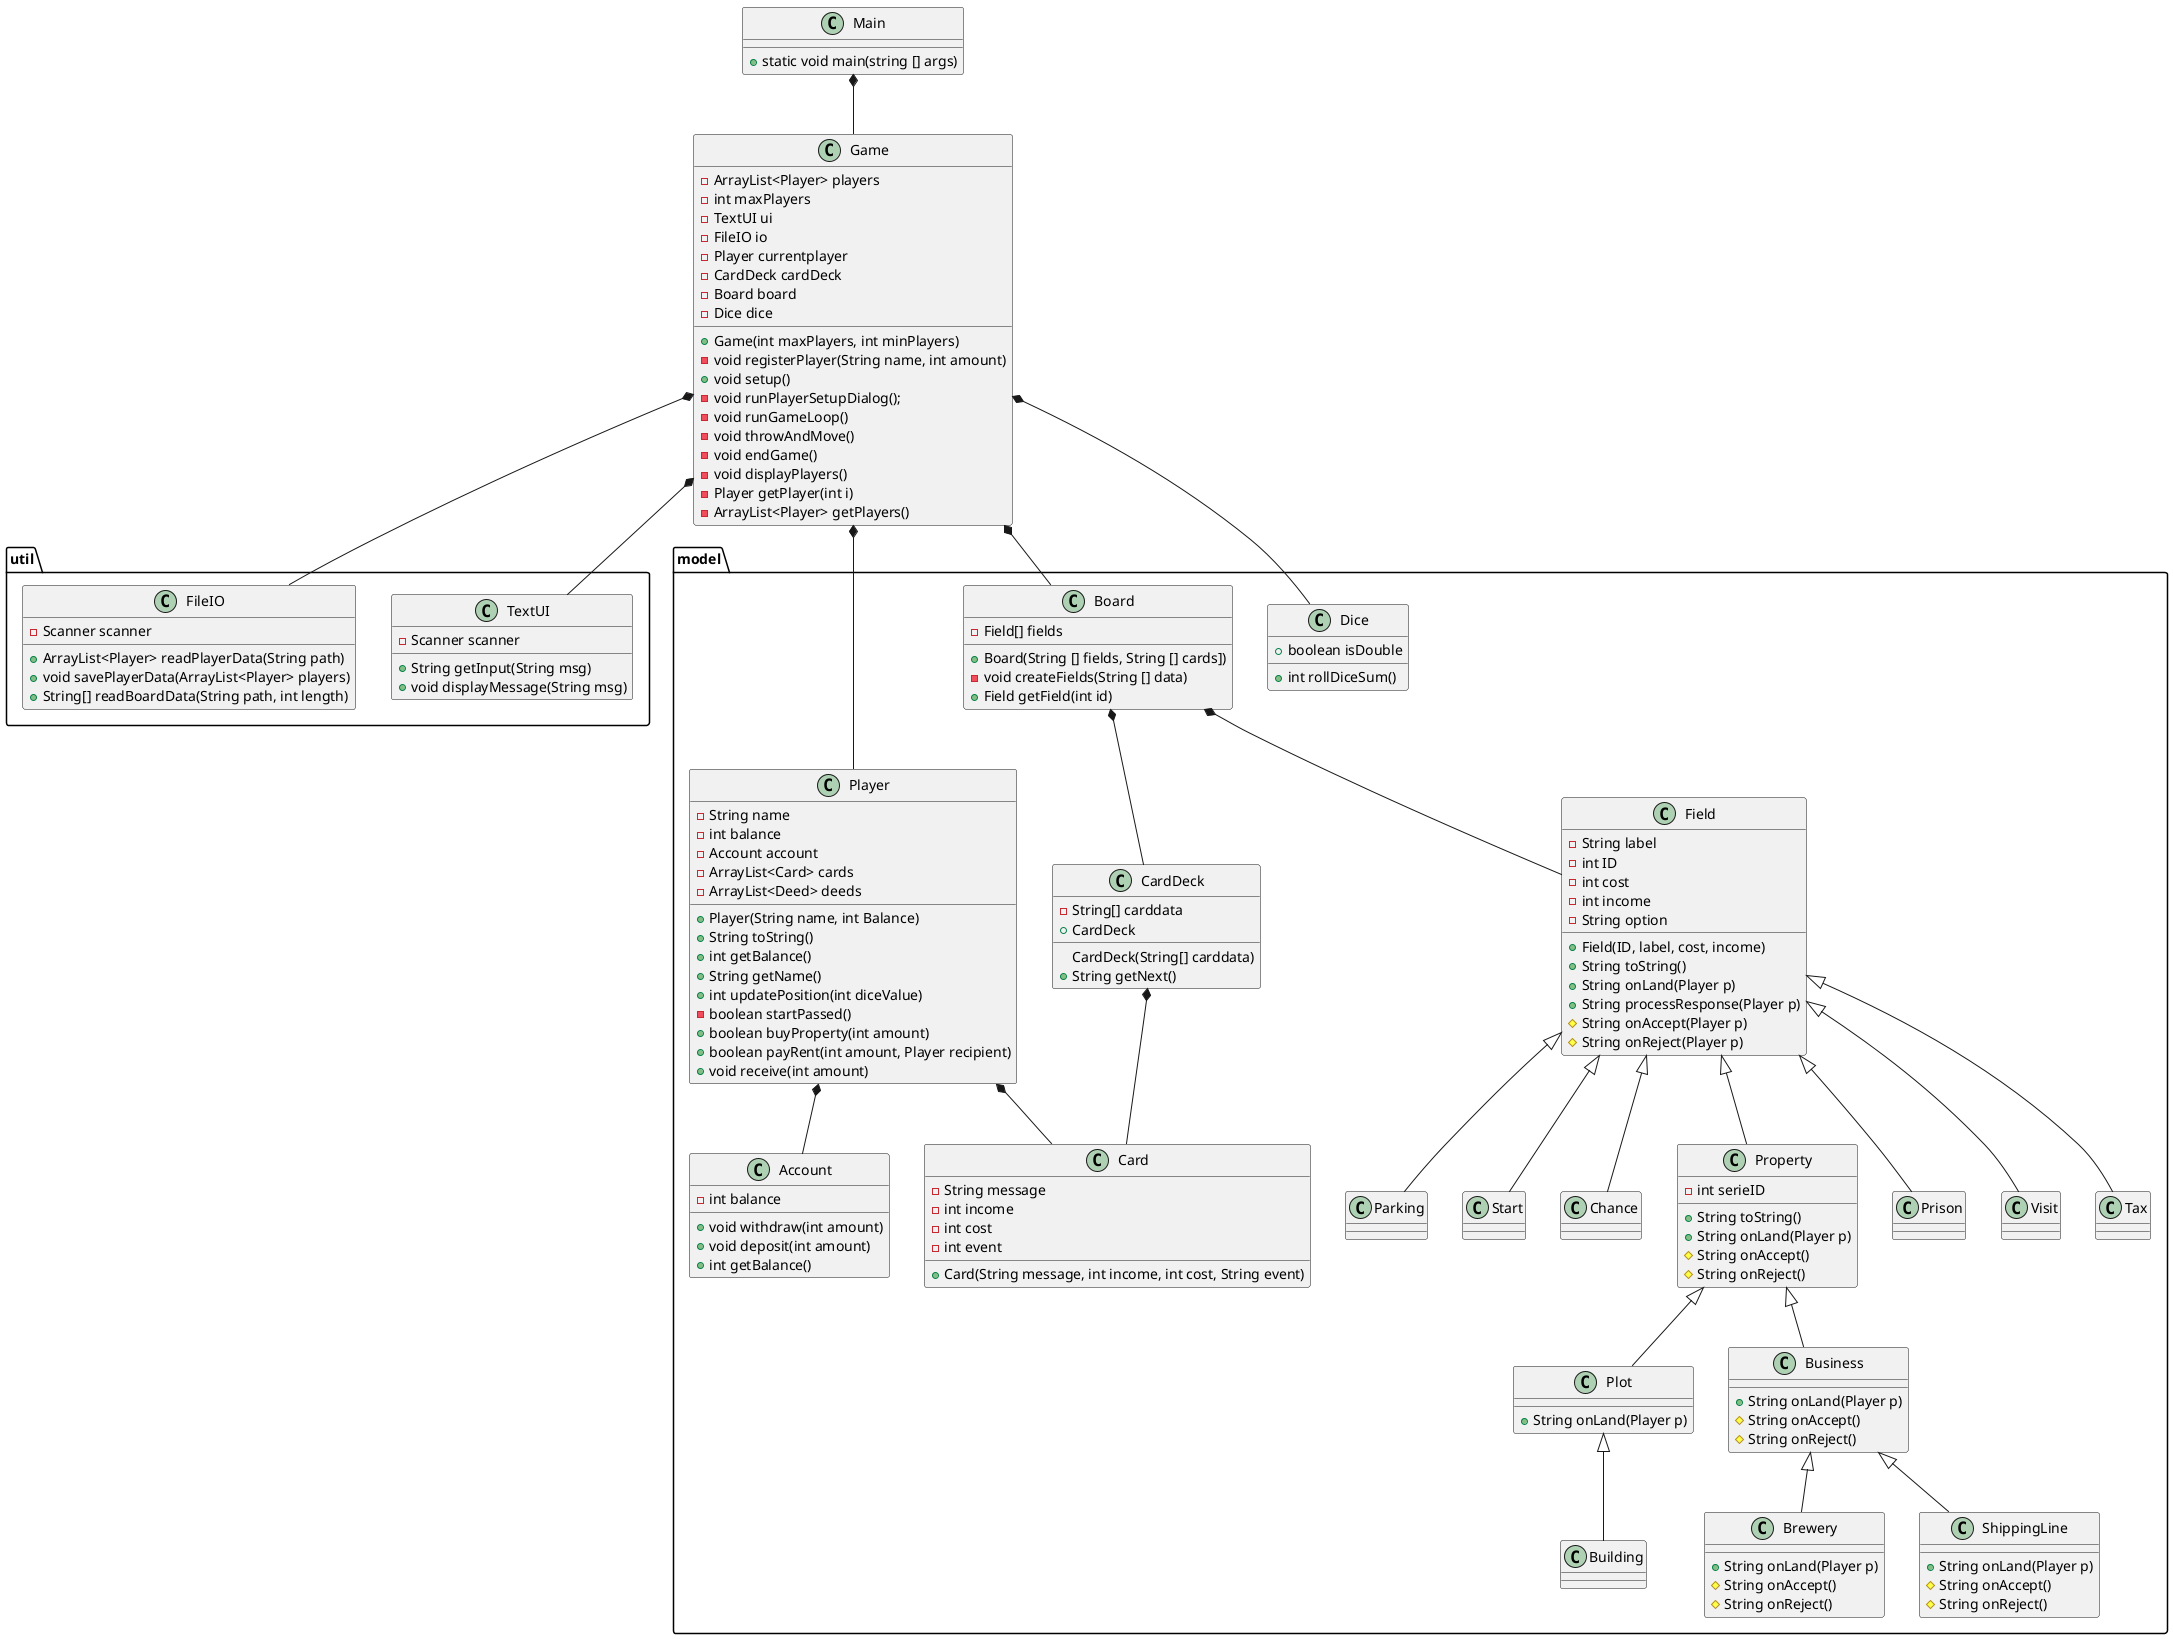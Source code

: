 @startuml
'Domænemodellen giver nye entity klasser
'Pakker, model og util


class Main
class Game
package "util"{
    class TextUI
    class FileIO
}

package "model"{
    class Player
    class Field
      class Dice
      class Account
      class CardDeck
       class Card
      class Board
      class Visit
      class Tax
      class Parking
      class Start
    class Chance
    class Property
    class Prison
    class Plot
    class Building
    class Business
    class ShippingLine
    class Brewery
}

Main *-- Game
Game *-- TextUI
Game *-- FileIO
Game *-- Player
Player *-- Account
Player *-- Card
Game *--Board
Game *-- Dice
Board *-- Field
Board *-- CardDeck
CardDeck *-- Card
Field <|-- Visit
Field <|-- Tax
Field <|-- Parking
Field <|-- Start
Field <|-- Chance
Field <|-- Property
Field <|-- Prison
Property <|-- Plot
Plot <|-- Building
Property <|-- Business
Business <|-- ShippingLine
Business <|-- Brewery


Main : + static void main(string [] args)

Player  : - String name
Player  : - int balance
'---_new-----
Player : - Account account
Player : - ArrayList<Card> cards
Player : - ArrayList<Deed> deeds
'-----------
Player  : + Player(String name, int Balance)
Player  : + String toString()
Player  : + int getBalance()
Player : + String getName()
'----new-----
Player : +int updatePosition(int diceValue)
Player : -boolean startPassed()
Player : + boolean buyProperty(int amount)
Player : + boolean payRent(int amount, Player recipient)
Player : + void receive(int amount)

'-----------
Account  : - int balance
Account  : + void withdraw(int amount)
Account  : + void deposit(int amount)
Account  : + int getBalance()

Game : - ArrayList<Player> players
Game : - int maxPlayers
Game : - TextUI ui
Game : - FileIO io
Game : - Player currentplayer
Game : - CardDeck cardDeck
Game : - Board board
Game : - Dice dice
Game : + Game(int maxPlayers, int minPlayers)
Game : - void registerPlayer(String name, int amount)
Game : + void setup()
Game : - void runPlayerSetupDialog();
Game : - void runGameLoop()
Game : - void throwAndMove()
Game : - void endGame()
Game : - void displayPlayers()
Game : - Player getPlayer(int i)
Game : - ArrayList<Player> getPlayers()

TextUI : + String getInput(String msg)
TextUI : - Scanner scanner
TextUI : + void displayMessage(String msg)


FileIO : - Scanner scanner
FileIO : + ArrayList<Player> readPlayerData(String path)
FileIO : + void savePlayerData(ArrayList<Player> players)
FileIO : + String[] readBoardData(String path, int length)

Field : - String label
Field : - int ID
Field : - int cost
Field : - int income
Field : - String option
Field : + Field(ID, label, cost, income)
Field : + String toString()
Field : + String onLand(Player p)
Field : + String processResponse(Player p)
Field : # String onAccept(Player p)
Field : # String onReject(Player p)


Property : - int serieID
Property : + String toString()
Property : + String onLand(Player p)
Property : # String onAccept()
Property : # String onReject()

Plot : + String onLand(Player p)

Business : + String onLand(Player p)
Business : # String onAccept()
Business : # String onReject()

ShippingLine : + String onLand(Player p)
ShippingLine : # String onAccept()
ShippingLine : # String onReject()

Brewery : + String onLand(Player p)
Brewery : # String onAccept()
Brewery : # String onReject()

Board : - Field[] fields
Board : + Board(String [] fields, String [] cards])
Board : - void createFields(String [] data)
Board : + Field getField(int id)

CardDeck : - String[] carddata
CardDeck : + CardDeck
CardDeck : CardDeck(String[] carddata)
CardDeck : + String getNext()

Card : -String message
Card : -int income
Card : -int cost
Card : -int event
Card : +Card(String message, int income, int cost, String event)

Dice : +boolean isDouble
Dice : +int rollDiceSum()
@enduml
